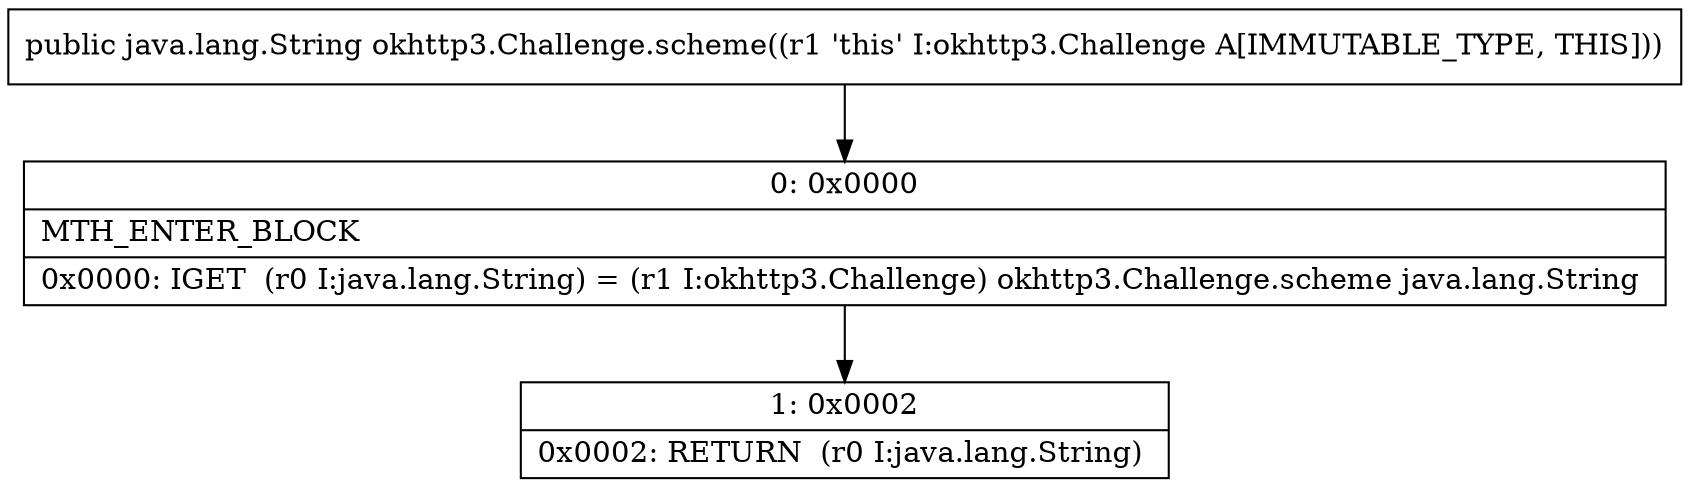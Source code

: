 digraph "CFG forokhttp3.Challenge.scheme()Ljava\/lang\/String;" {
Node_0 [shape=record,label="{0\:\ 0x0000|MTH_ENTER_BLOCK\l|0x0000: IGET  (r0 I:java.lang.String) = (r1 I:okhttp3.Challenge) okhttp3.Challenge.scheme java.lang.String \l}"];
Node_1 [shape=record,label="{1\:\ 0x0002|0x0002: RETURN  (r0 I:java.lang.String) \l}"];
MethodNode[shape=record,label="{public java.lang.String okhttp3.Challenge.scheme((r1 'this' I:okhttp3.Challenge A[IMMUTABLE_TYPE, THIS])) }"];
MethodNode -> Node_0;
Node_0 -> Node_1;
}

